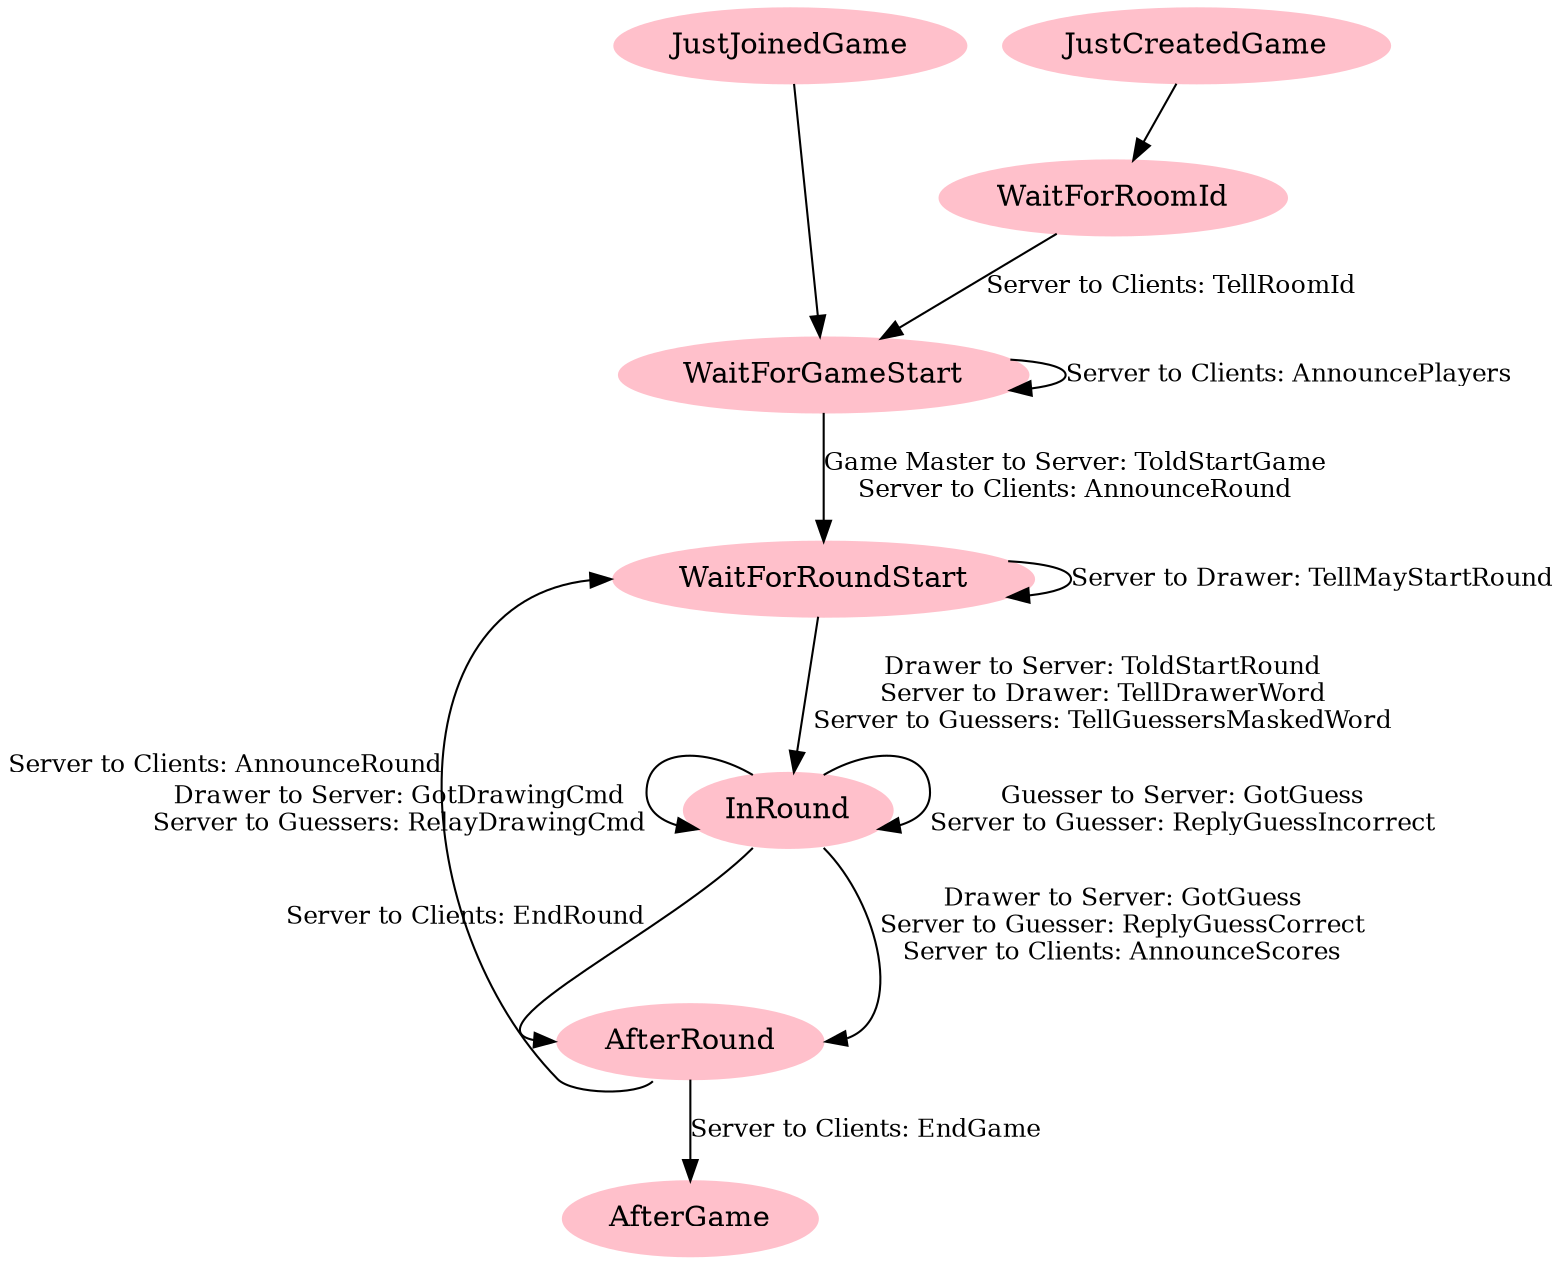 digraph G {

  node [color="pink",  style="filled"]
  edge [fontsize=12]

  JustJoinedGame
  JustCreatedGame
  WaitForGameStart
  WaitForRoomId
  InRound

  { rank = same; JustJoinedGame; JustCreatedGame; }

  JustJoinedGame -> WaitForGameStart
  JustCreatedGame -> WaitForRoomId
  WaitForRoomId -> WaitForGameStart [label = "Server to Clients: TellRoomId"]
  WaitForGameStart -> WaitForGameStart [label = "Server to Clients: AnnouncePlayers"]
  WaitForGameStart -> WaitForRoundStart [label = "Game Master to Server: ToldStartGame\nServer to Clients: AnnounceRound" ]
  WaitForRoundStart -> WaitForRoundStart [label = "Server to Drawer: TellMayStartRound"]
  WaitForRoundStart -> InRound [label = "Drawer to Server: ToldStartRound\nServer to Drawer: TellDrawerWord\nServer to Guessers: TellGuessersMaskedWord"]
  InRound:nw -> InRound [label = "Drawer to Server: GotDrawingCmd\nServer to Guessers: RelayDrawingCmd"]
  InRound:ne -> InRound [label = "Guesser to Server: GotGuess\nServer to Guesser: ReplyGuessIncorrect"]
  InRound:se -> AfterRound:e [label = "Drawer to Server: GotGuess\nServer to Guesser: ReplyGuessCorrect\nServer to Clients: AnnounceScores"]
  InRound:sw -> AfterRound:w [xlabel = "Server to Clients: EndRound"]

  AfterRound -> AfterGame [label = "Server to Clients: EndGame"]
  AfterRound:sw -> WaitForRoundStart:w [xlabel = "Server to Clients: AnnounceRound"]

}
